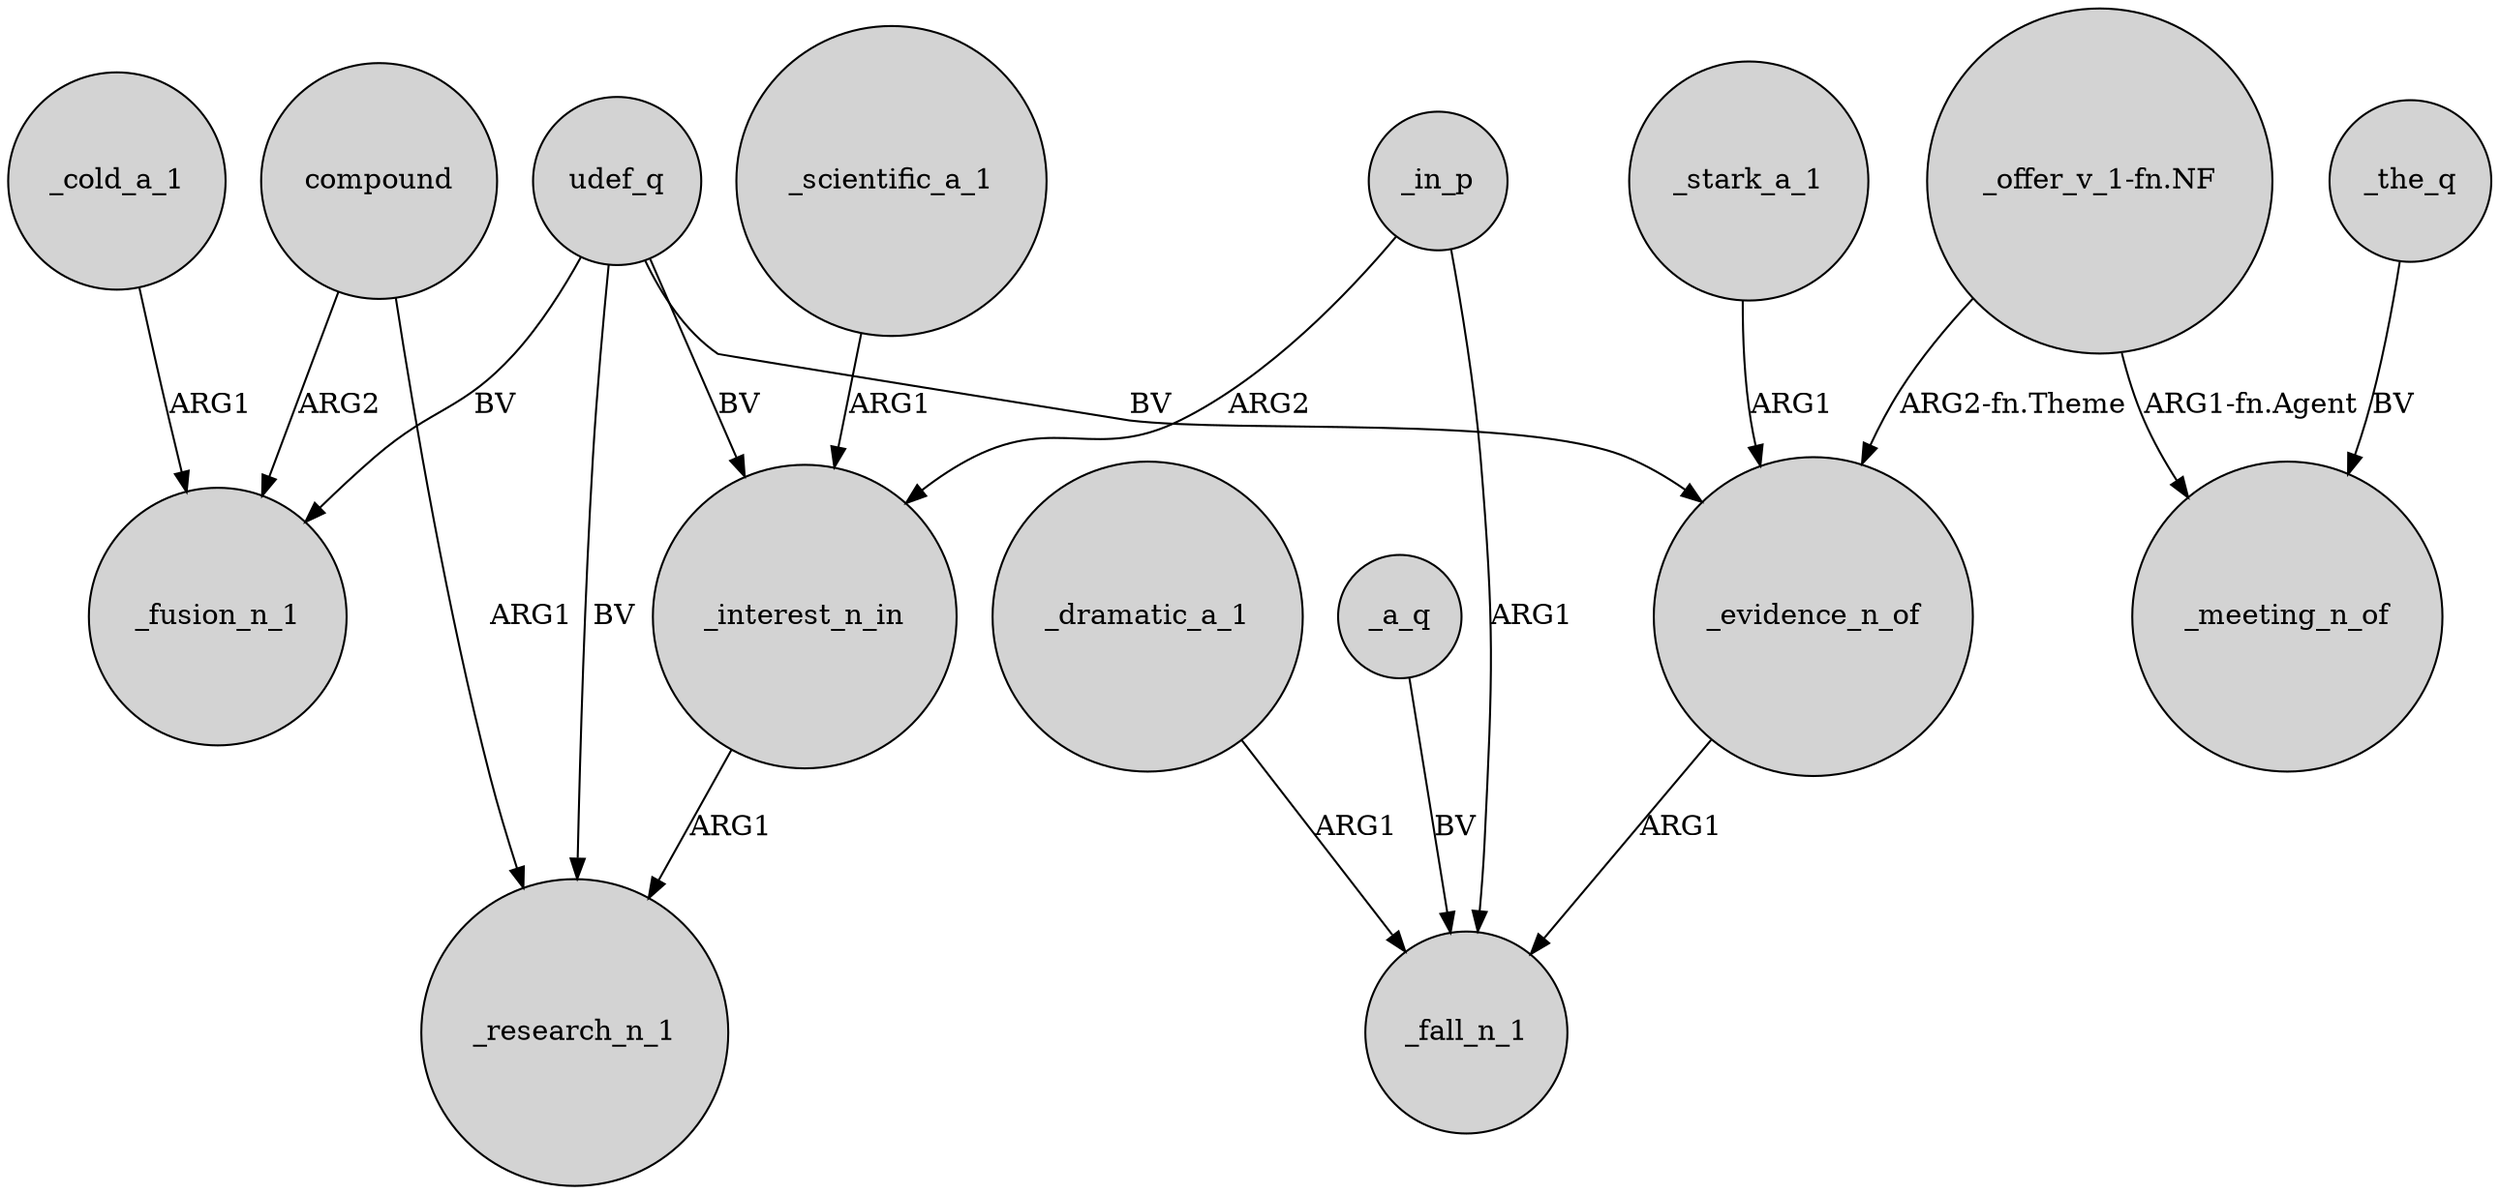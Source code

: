 digraph {
	node [shape=circle style=filled]
	_a_q -> _fall_n_1 [label=BV]
	udef_q -> _evidence_n_of [label=BV]
	udef_q -> _fusion_n_1 [label=BV]
	_evidence_n_of -> _fall_n_1 [label=ARG1]
	_scientific_a_1 -> _interest_n_in [label=ARG1]
	_interest_n_in -> _research_n_1 [label=ARG1]
	_stark_a_1 -> _evidence_n_of [label=ARG1]
	udef_q -> _interest_n_in [label=BV]
	compound -> _fusion_n_1 [label=ARG2]
	_cold_a_1 -> _fusion_n_1 [label=ARG1]
	compound -> _research_n_1 [label=ARG1]
	"_offer_v_1-fn.NF" -> _meeting_n_of [label="ARG1-fn.Agent"]
	"_offer_v_1-fn.NF" -> _evidence_n_of [label="ARG2-fn.Theme"]
	_in_p -> _fall_n_1 [label=ARG1]
	_in_p -> _interest_n_in [label=ARG2]
	_dramatic_a_1 -> _fall_n_1 [label=ARG1]
	_the_q -> _meeting_n_of [label=BV]
	udef_q -> _research_n_1 [label=BV]
}
